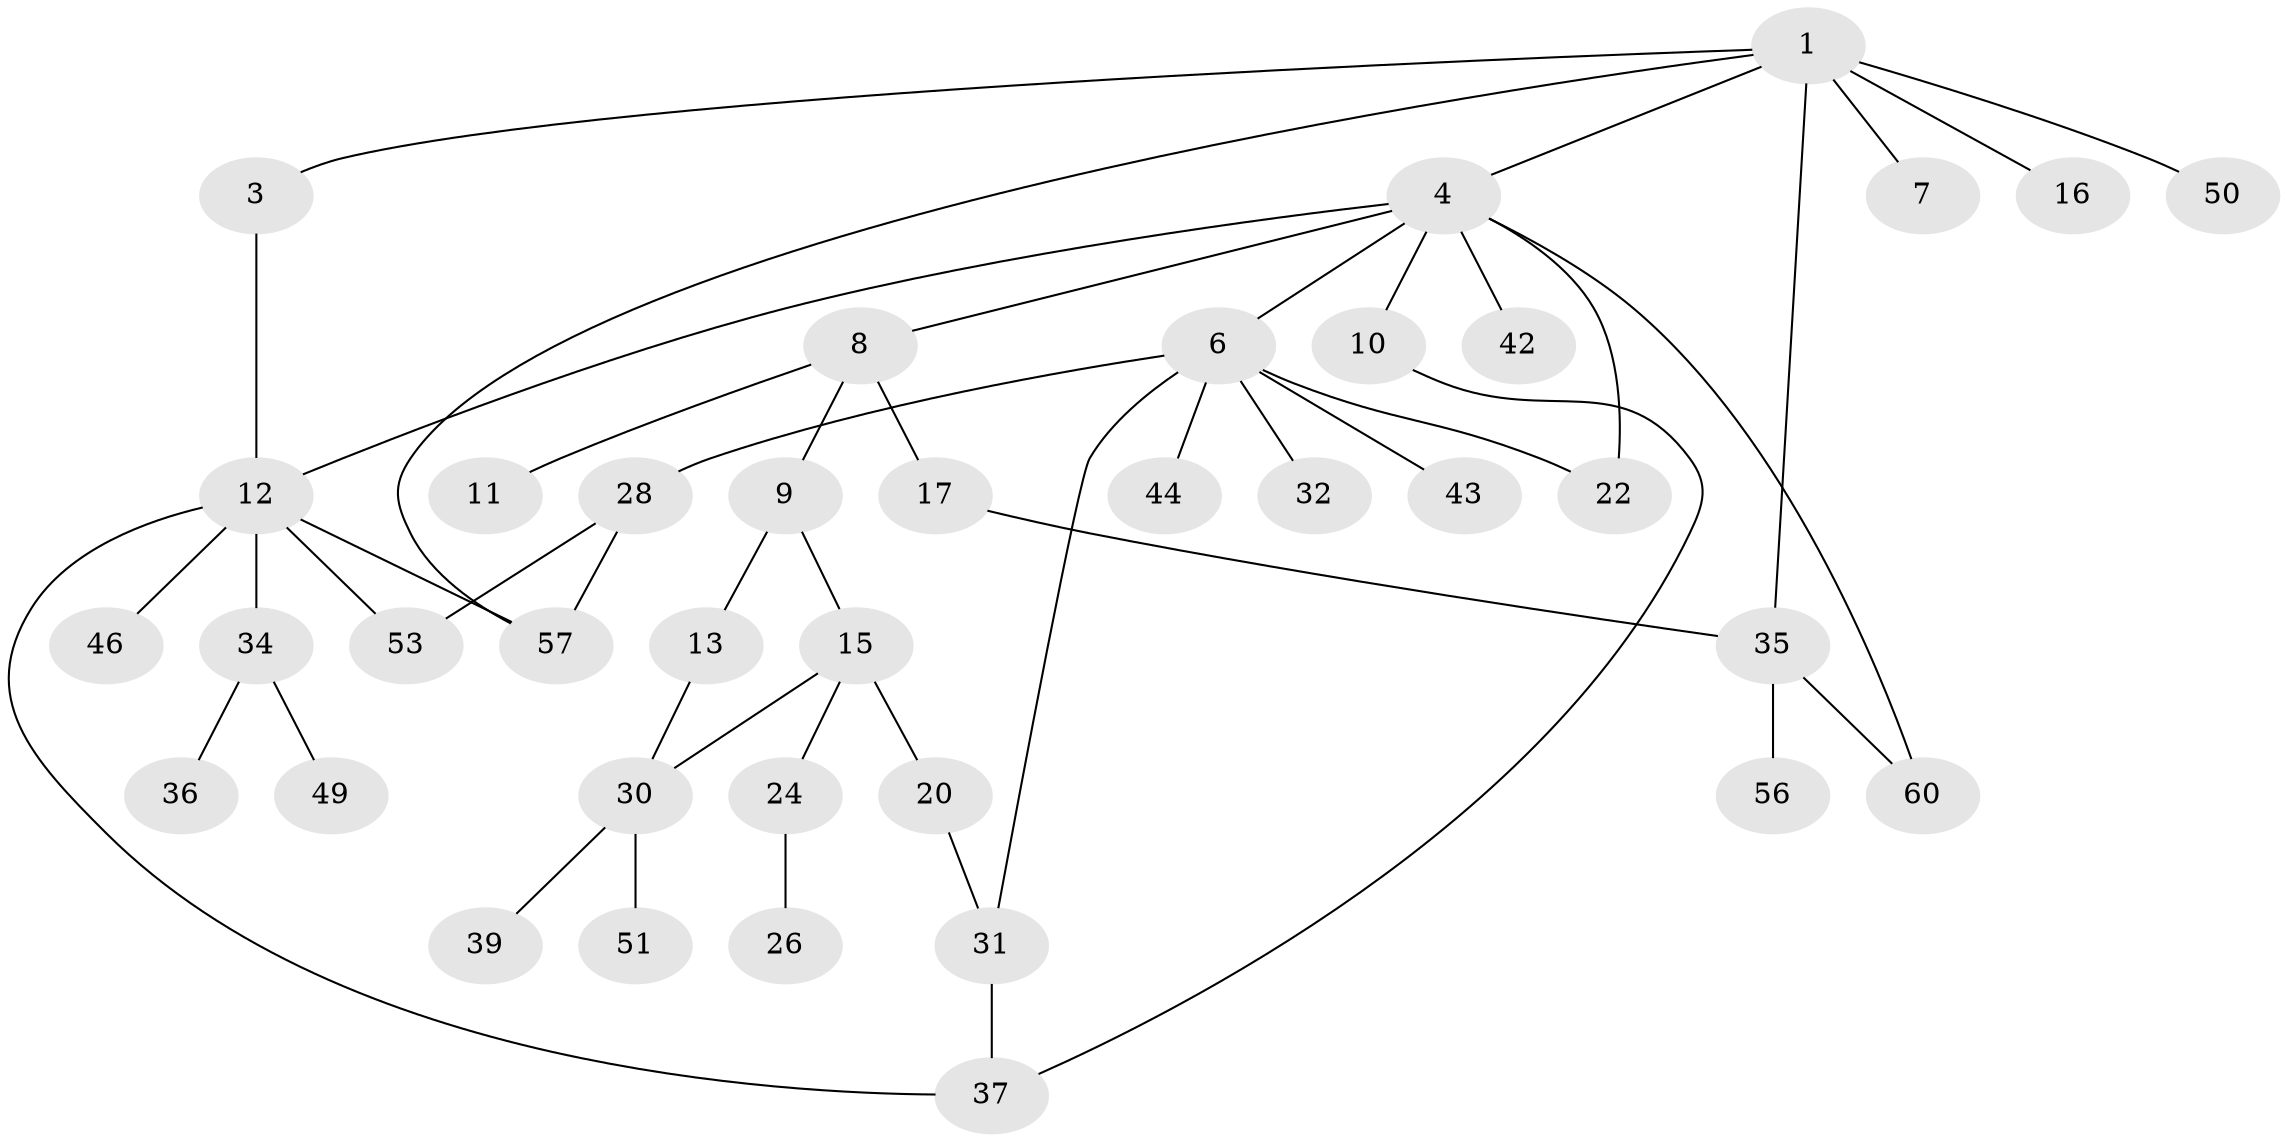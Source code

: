 // original degree distribution, {5: 0.06666666666666667, 4: 0.11666666666666667, 2: 0.35, 6: 0.03333333333333333, 3: 0.1, 1: 0.3333333333333333}
// Generated by graph-tools (version 1.1) at 2025/10/02/27/25 16:10:53]
// undirected, 38 vertices, 48 edges
graph export_dot {
graph [start="1"]
  node [color=gray90,style=filled];
  1 [super="+2"];
  3 [super="+55"];
  4 [super="+5"];
  6 [super="+25"];
  7 [super="+27"];
  8 [super="+23"];
  9 [super="+14"];
  10 [super="+48"];
  11 [super="+21"];
  12 [super="+19"];
  13;
  15 [super="+47"];
  16;
  17 [super="+18"];
  20;
  22;
  24;
  26;
  28 [super="+29"];
  30 [super="+33"];
  31 [super="+38"];
  32 [super="+58"];
  34 [super="+54"];
  35 [super="+52"];
  36;
  37 [super="+40"];
  39 [super="+41"];
  42;
  43 [super="+45"];
  44 [super="+59"];
  46;
  49;
  50;
  51;
  53;
  56;
  57;
  60;
  1 -- 4;
  1 -- 35;
  1 -- 50;
  1 -- 57;
  1 -- 16;
  1 -- 3;
  1 -- 7;
  3 -- 12;
  4 -- 8;
  4 -- 42;
  4 -- 22;
  4 -- 60;
  4 -- 10;
  4 -- 12;
  4 -- 6;
  6 -- 22;
  6 -- 31;
  6 -- 32;
  6 -- 44;
  6 -- 43;
  6 -- 28;
  8 -- 9;
  8 -- 11;
  8 -- 17;
  9 -- 13;
  9 -- 15;
  10 -- 37;
  12 -- 37;
  12 -- 57;
  12 -- 34;
  12 -- 53;
  12 -- 46;
  13 -- 30;
  15 -- 20;
  15 -- 24;
  15 -- 30;
  17 -- 35;
  20 -- 31;
  24 -- 26;
  28 -- 57;
  28 -- 53;
  30 -- 51;
  30 -- 39;
  31 -- 37;
  34 -- 36;
  34 -- 49;
  35 -- 56;
  35 -- 60;
}
